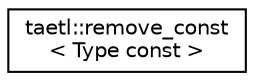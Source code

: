 digraph "Graphical Class Hierarchy"
{
  edge [fontname="Helvetica",fontsize="10",labelfontname="Helvetica",labelfontsize="10"];
  node [fontname="Helvetica",fontsize="10",shape=record];
  rankdir="LR";
  Node0 [label="taetl::remove_const\l\< Type const \>",height=0.2,width=0.4,color="black", fillcolor="white", style="filled",URL="$structtaetl_1_1remove__const_3_01Type_01const_01_4.html"];
}
